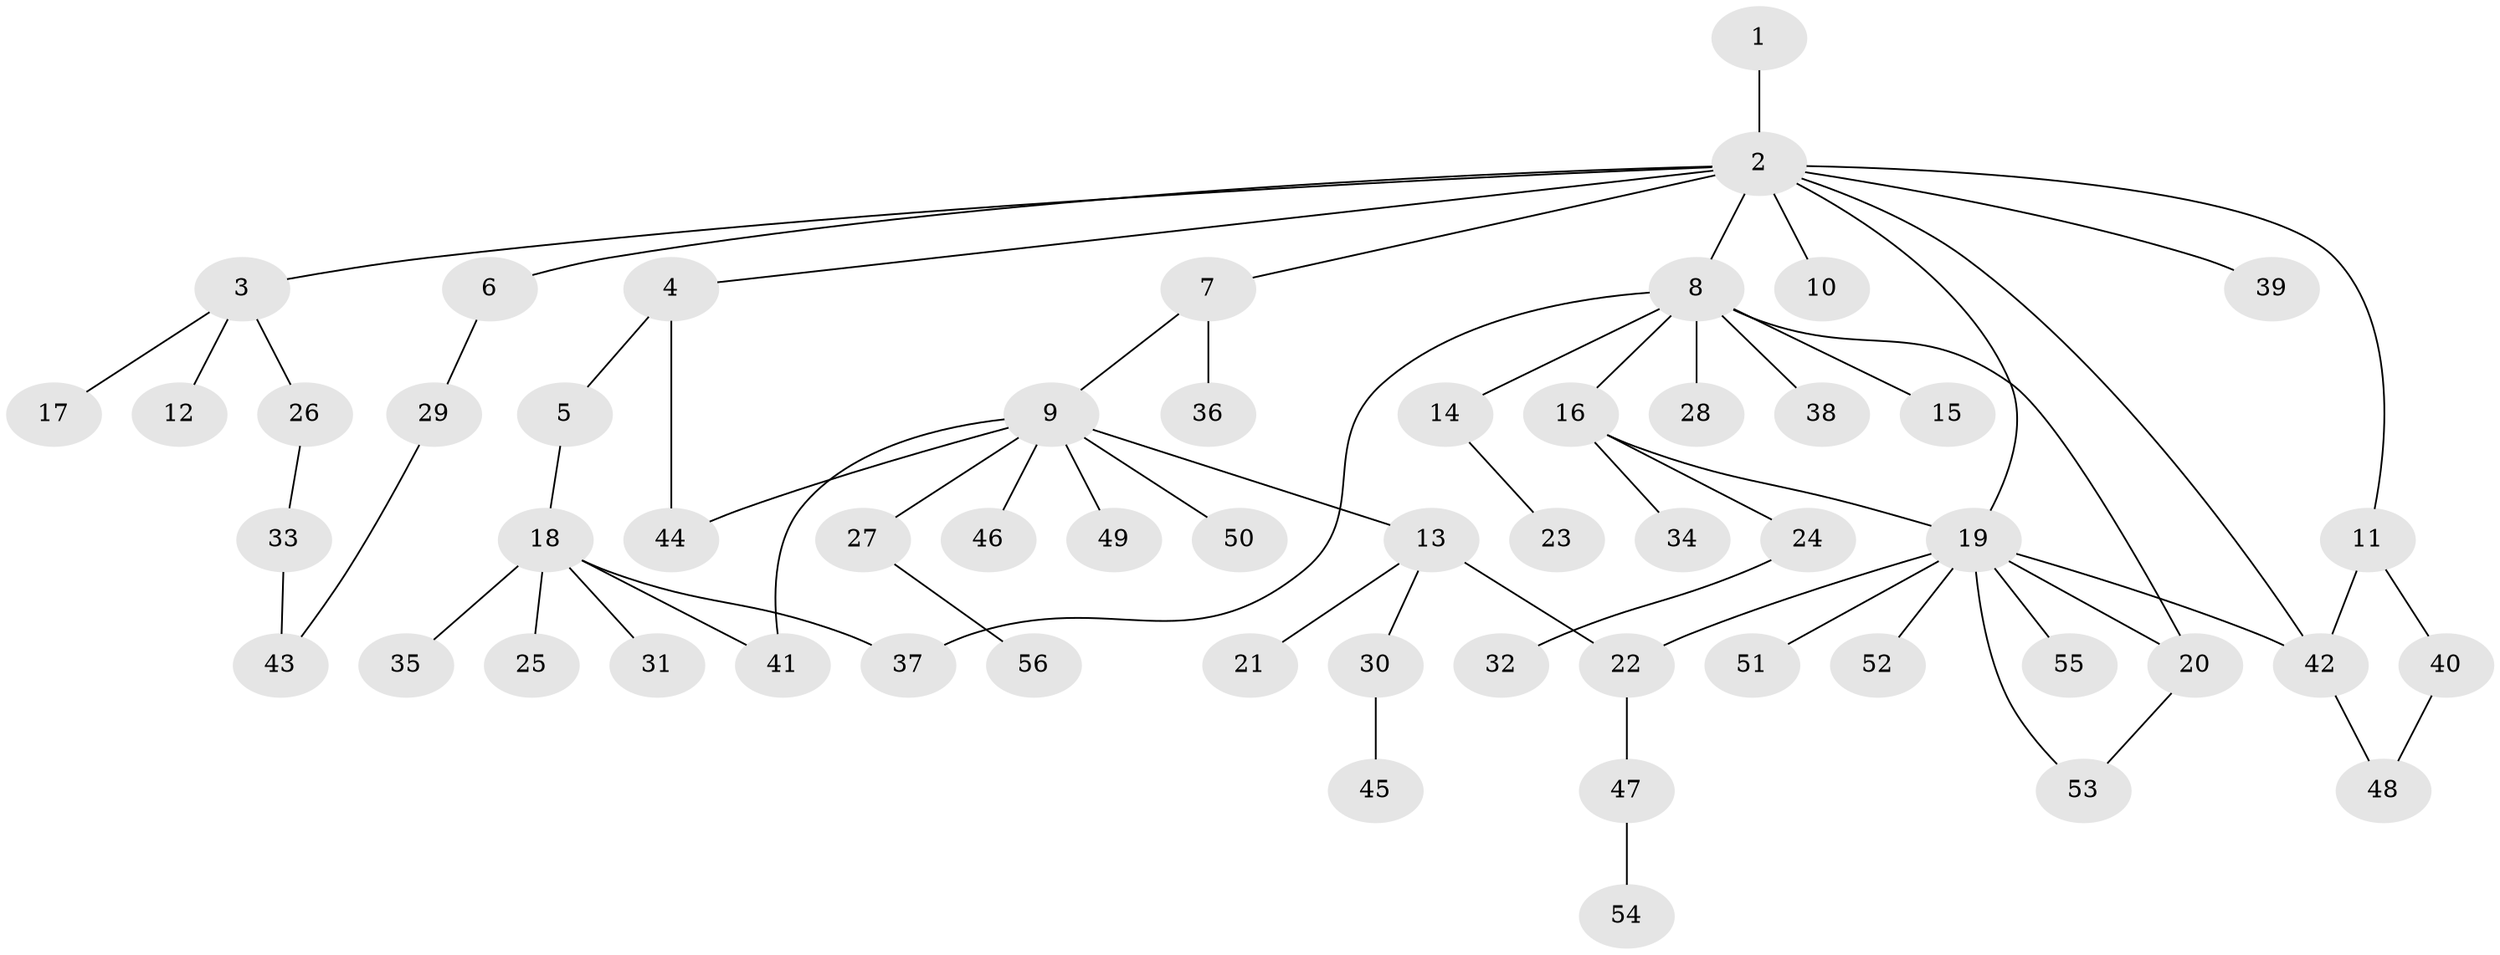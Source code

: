 // coarse degree distribution, {1: 0.7857142857142857, 15: 0.03571428571428571, 5: 0.03571428571428571, 10: 0.03571428571428571, 3: 0.07142857142857142, 2: 0.03571428571428571}
// Generated by graph-tools (version 1.1) at 2025/18/03/04/25 18:18:08]
// undirected, 56 vertices, 66 edges
graph export_dot {
graph [start="1"]
  node [color=gray90,style=filled];
  1;
  2;
  3;
  4;
  5;
  6;
  7;
  8;
  9;
  10;
  11;
  12;
  13;
  14;
  15;
  16;
  17;
  18;
  19;
  20;
  21;
  22;
  23;
  24;
  25;
  26;
  27;
  28;
  29;
  30;
  31;
  32;
  33;
  34;
  35;
  36;
  37;
  38;
  39;
  40;
  41;
  42;
  43;
  44;
  45;
  46;
  47;
  48;
  49;
  50;
  51;
  52;
  53;
  54;
  55;
  56;
  1 -- 2;
  2 -- 3;
  2 -- 4;
  2 -- 6;
  2 -- 7;
  2 -- 8;
  2 -- 10;
  2 -- 11;
  2 -- 19;
  2 -- 39;
  2 -- 42;
  3 -- 12;
  3 -- 17;
  3 -- 26;
  4 -- 5;
  4 -- 44;
  5 -- 18;
  6 -- 29;
  7 -- 9;
  7 -- 36;
  8 -- 14;
  8 -- 15;
  8 -- 16;
  8 -- 20;
  8 -- 28;
  8 -- 37;
  8 -- 38;
  9 -- 13;
  9 -- 27;
  9 -- 41;
  9 -- 44;
  9 -- 46;
  9 -- 49;
  9 -- 50;
  11 -- 40;
  11 -- 42;
  13 -- 21;
  13 -- 22;
  13 -- 30;
  14 -- 23;
  16 -- 19;
  16 -- 24;
  16 -- 34;
  18 -- 25;
  18 -- 31;
  18 -- 35;
  18 -- 37;
  18 -- 41;
  19 -- 20;
  19 -- 22;
  19 -- 42;
  19 -- 51;
  19 -- 52;
  19 -- 53;
  19 -- 55;
  20 -- 53;
  22 -- 47;
  24 -- 32;
  26 -- 33;
  27 -- 56;
  29 -- 43;
  30 -- 45;
  33 -- 43;
  40 -- 48;
  42 -- 48;
  47 -- 54;
}
